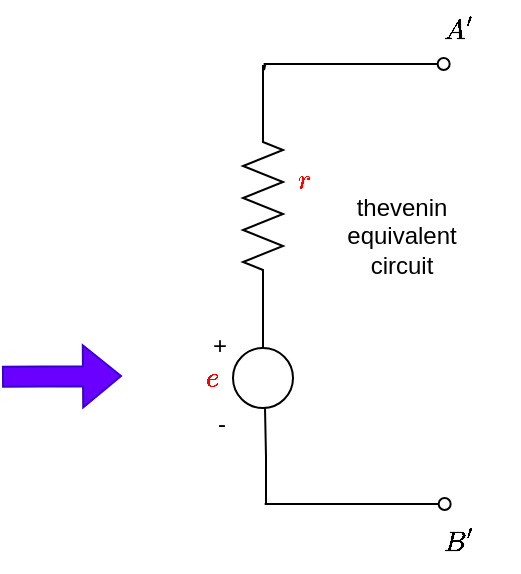 <mxfile version="22.0.3" type="device">
  <diagram name="Trang-1" id="rwzuOqVFEpljHo036vkV">
    <mxGraphModel dx="1036" dy="-1594" grid="1" gridSize="10" guides="1" tooltips="1" connect="1" arrows="1" fold="1" page="1" pageScale="1" pageWidth="850" pageHeight="1100" math="1" shadow="0">
      <root>
        <mxCell id="0" />
        <mxCell id="1" parent="0" />
        <mxCell id="uARnF9Jd1EkH-jCuMM2b-1" value="" style="edgeStyle=orthogonalEdgeStyle;rounded=0;orthogonalLoop=1;jettySize=auto;html=1;endArrow=none;endFill=0;" parent="1" edge="1">
          <mxGeometry relative="1" as="geometry">
            <mxPoint x="351.5" y="2532" as="sourcePoint" />
            <mxPoint x="352" y="2580" as="targetPoint" />
          </mxGeometry>
        </mxCell>
        <mxCell id="uARnF9Jd1EkH-jCuMM2b-2" value="" style="ellipse;whiteSpace=wrap;html=1;aspect=fixed;" parent="1" vertex="1">
          <mxGeometry x="335.5" y="2502" width="30" height="30" as="geometry" />
        </mxCell>
        <mxCell id="uARnF9Jd1EkH-jCuMM2b-3" value="" style="edgeStyle=orthogonalEdgeStyle;rounded=0;orthogonalLoop=1;jettySize=auto;html=1;endArrow=none;endFill=0;" parent="1" source="uARnF9Jd1EkH-jCuMM2b-6" target="uARnF9Jd1EkH-jCuMM2b-2" edge="1">
          <mxGeometry relative="1" as="geometry" />
        </mxCell>
        <mxCell id="uARnF9Jd1EkH-jCuMM2b-4" value="" style="edgeStyle=orthogonalEdgeStyle;rounded=0;orthogonalLoop=1;jettySize=auto;html=1;endArrow=none;endFill=0;" parent="1" source="uARnF9Jd1EkH-jCuMM2b-6" edge="1">
          <mxGeometry relative="1" as="geometry">
            <mxPoint x="351" y="2363" as="targetPoint" />
          </mxGeometry>
        </mxCell>
        <mxCell id="uARnF9Jd1EkH-jCuMM2b-5" value="" style="edgeStyle=orthogonalEdgeStyle;rounded=0;orthogonalLoop=1;jettySize=auto;html=1;endArrow=oval;endFill=0;" parent="1" edge="1">
          <mxGeometry relative="1" as="geometry">
            <mxPoint x="350.83" y="2360" as="sourcePoint" />
            <mxPoint x="440.83" y="2360" as="targetPoint" />
          </mxGeometry>
        </mxCell>
        <mxCell id="uARnF9Jd1EkH-jCuMM2b-6" value="" style="pointerEvents=1;verticalLabelPosition=bottom;shadow=0;dashed=0;align=center;html=1;verticalAlign=top;shape=mxgraph.electrical.resistors.resistor_2;direction=south;" parent="1" vertex="1">
          <mxGeometry x="340.5" y="2381" width="20" height="100" as="geometry" />
        </mxCell>
        <mxCell id="uARnF9Jd1EkH-jCuMM2b-7" value="" style="edgeStyle=orthogonalEdgeStyle;rounded=0;orthogonalLoop=1;jettySize=auto;html=1;endArrow=oval;endFill=0;" parent="1" edge="1">
          <mxGeometry relative="1" as="geometry">
            <mxPoint x="351.33" y="2580" as="sourcePoint" />
            <mxPoint x="441.33" y="2580" as="targetPoint" />
          </mxGeometry>
        </mxCell>
        <mxCell id="uARnF9Jd1EkH-jCuMM2b-8" value="$$e$$" style="text;html=1;strokeColor=none;fillColor=none;align=center;verticalAlign=middle;whiteSpace=wrap;rounded=0;fontColor=#FF0000;" parent="1" vertex="1">
          <mxGeometry x="295" y="2502" width="60" height="30" as="geometry" />
        </mxCell>
        <mxCell id="uARnF9Jd1EkH-jCuMM2b-9" value="+" style="text;html=1;strokeColor=none;fillColor=none;align=center;verticalAlign=middle;whiteSpace=wrap;rounded=0;" parent="1" vertex="1">
          <mxGeometry x="298.5" y="2486" width="60" height="30" as="geometry" />
        </mxCell>
        <mxCell id="uARnF9Jd1EkH-jCuMM2b-10" value="-" style="text;html=1;strokeColor=none;fillColor=none;align=center;verticalAlign=middle;whiteSpace=wrap;rounded=0;" parent="1" vertex="1">
          <mxGeometry x="300" y="2525" width="60" height="30" as="geometry" />
        </mxCell>
        <mxCell id="uARnF9Jd1EkH-jCuMM2b-11" value="$$r$$" style="text;html=1;strokeColor=none;fillColor=none;align=center;verticalAlign=middle;whiteSpace=wrap;rounded=0;fontColor=#FF0000;" parent="1" vertex="1">
          <mxGeometry x="340.5" y="2403" width="60" height="30" as="geometry" />
        </mxCell>
        <mxCell id="uARnF9Jd1EkH-jCuMM2b-12" value="$$A&#39;$$" style="text;html=1;strokeColor=none;fillColor=none;align=center;verticalAlign=middle;whiteSpace=wrap;rounded=0;" parent="1" vertex="1">
          <mxGeometry x="418" y="2328" width="60" height="30" as="geometry" />
        </mxCell>
        <mxCell id="uARnF9Jd1EkH-jCuMM2b-13" value="$$B&#39;$$" style="text;html=1;strokeColor=none;fillColor=none;align=center;verticalAlign=middle;whiteSpace=wrap;rounded=0;" parent="1" vertex="1">
          <mxGeometry x="418" y="2584" width="60" height="30" as="geometry" />
        </mxCell>
        <mxCell id="uARnF9Jd1EkH-jCuMM2b-14" value="" style="shape=flexArrow;endArrow=classic;html=1;rounded=0;labelBackgroundColor=none;fontColor=default;fillColor=#6a00ff;strokeColor=#3700CC;" parent="1" edge="1">
          <mxGeometry width="50" height="50" relative="1" as="geometry">
            <mxPoint x="220" y="2516.42" as="sourcePoint" />
            <mxPoint x="280" y="2516" as="targetPoint" />
          </mxGeometry>
        </mxCell>
        <mxCell id="uARnF9Jd1EkH-jCuMM2b-15" value="thevenin equivalent circuit" style="text;html=1;strokeColor=none;fillColor=none;align=center;verticalAlign=middle;whiteSpace=wrap;rounded=0;" parent="1" vertex="1">
          <mxGeometry x="380" y="2406" width="80" height="80" as="geometry" />
        </mxCell>
      </root>
    </mxGraphModel>
  </diagram>
</mxfile>
